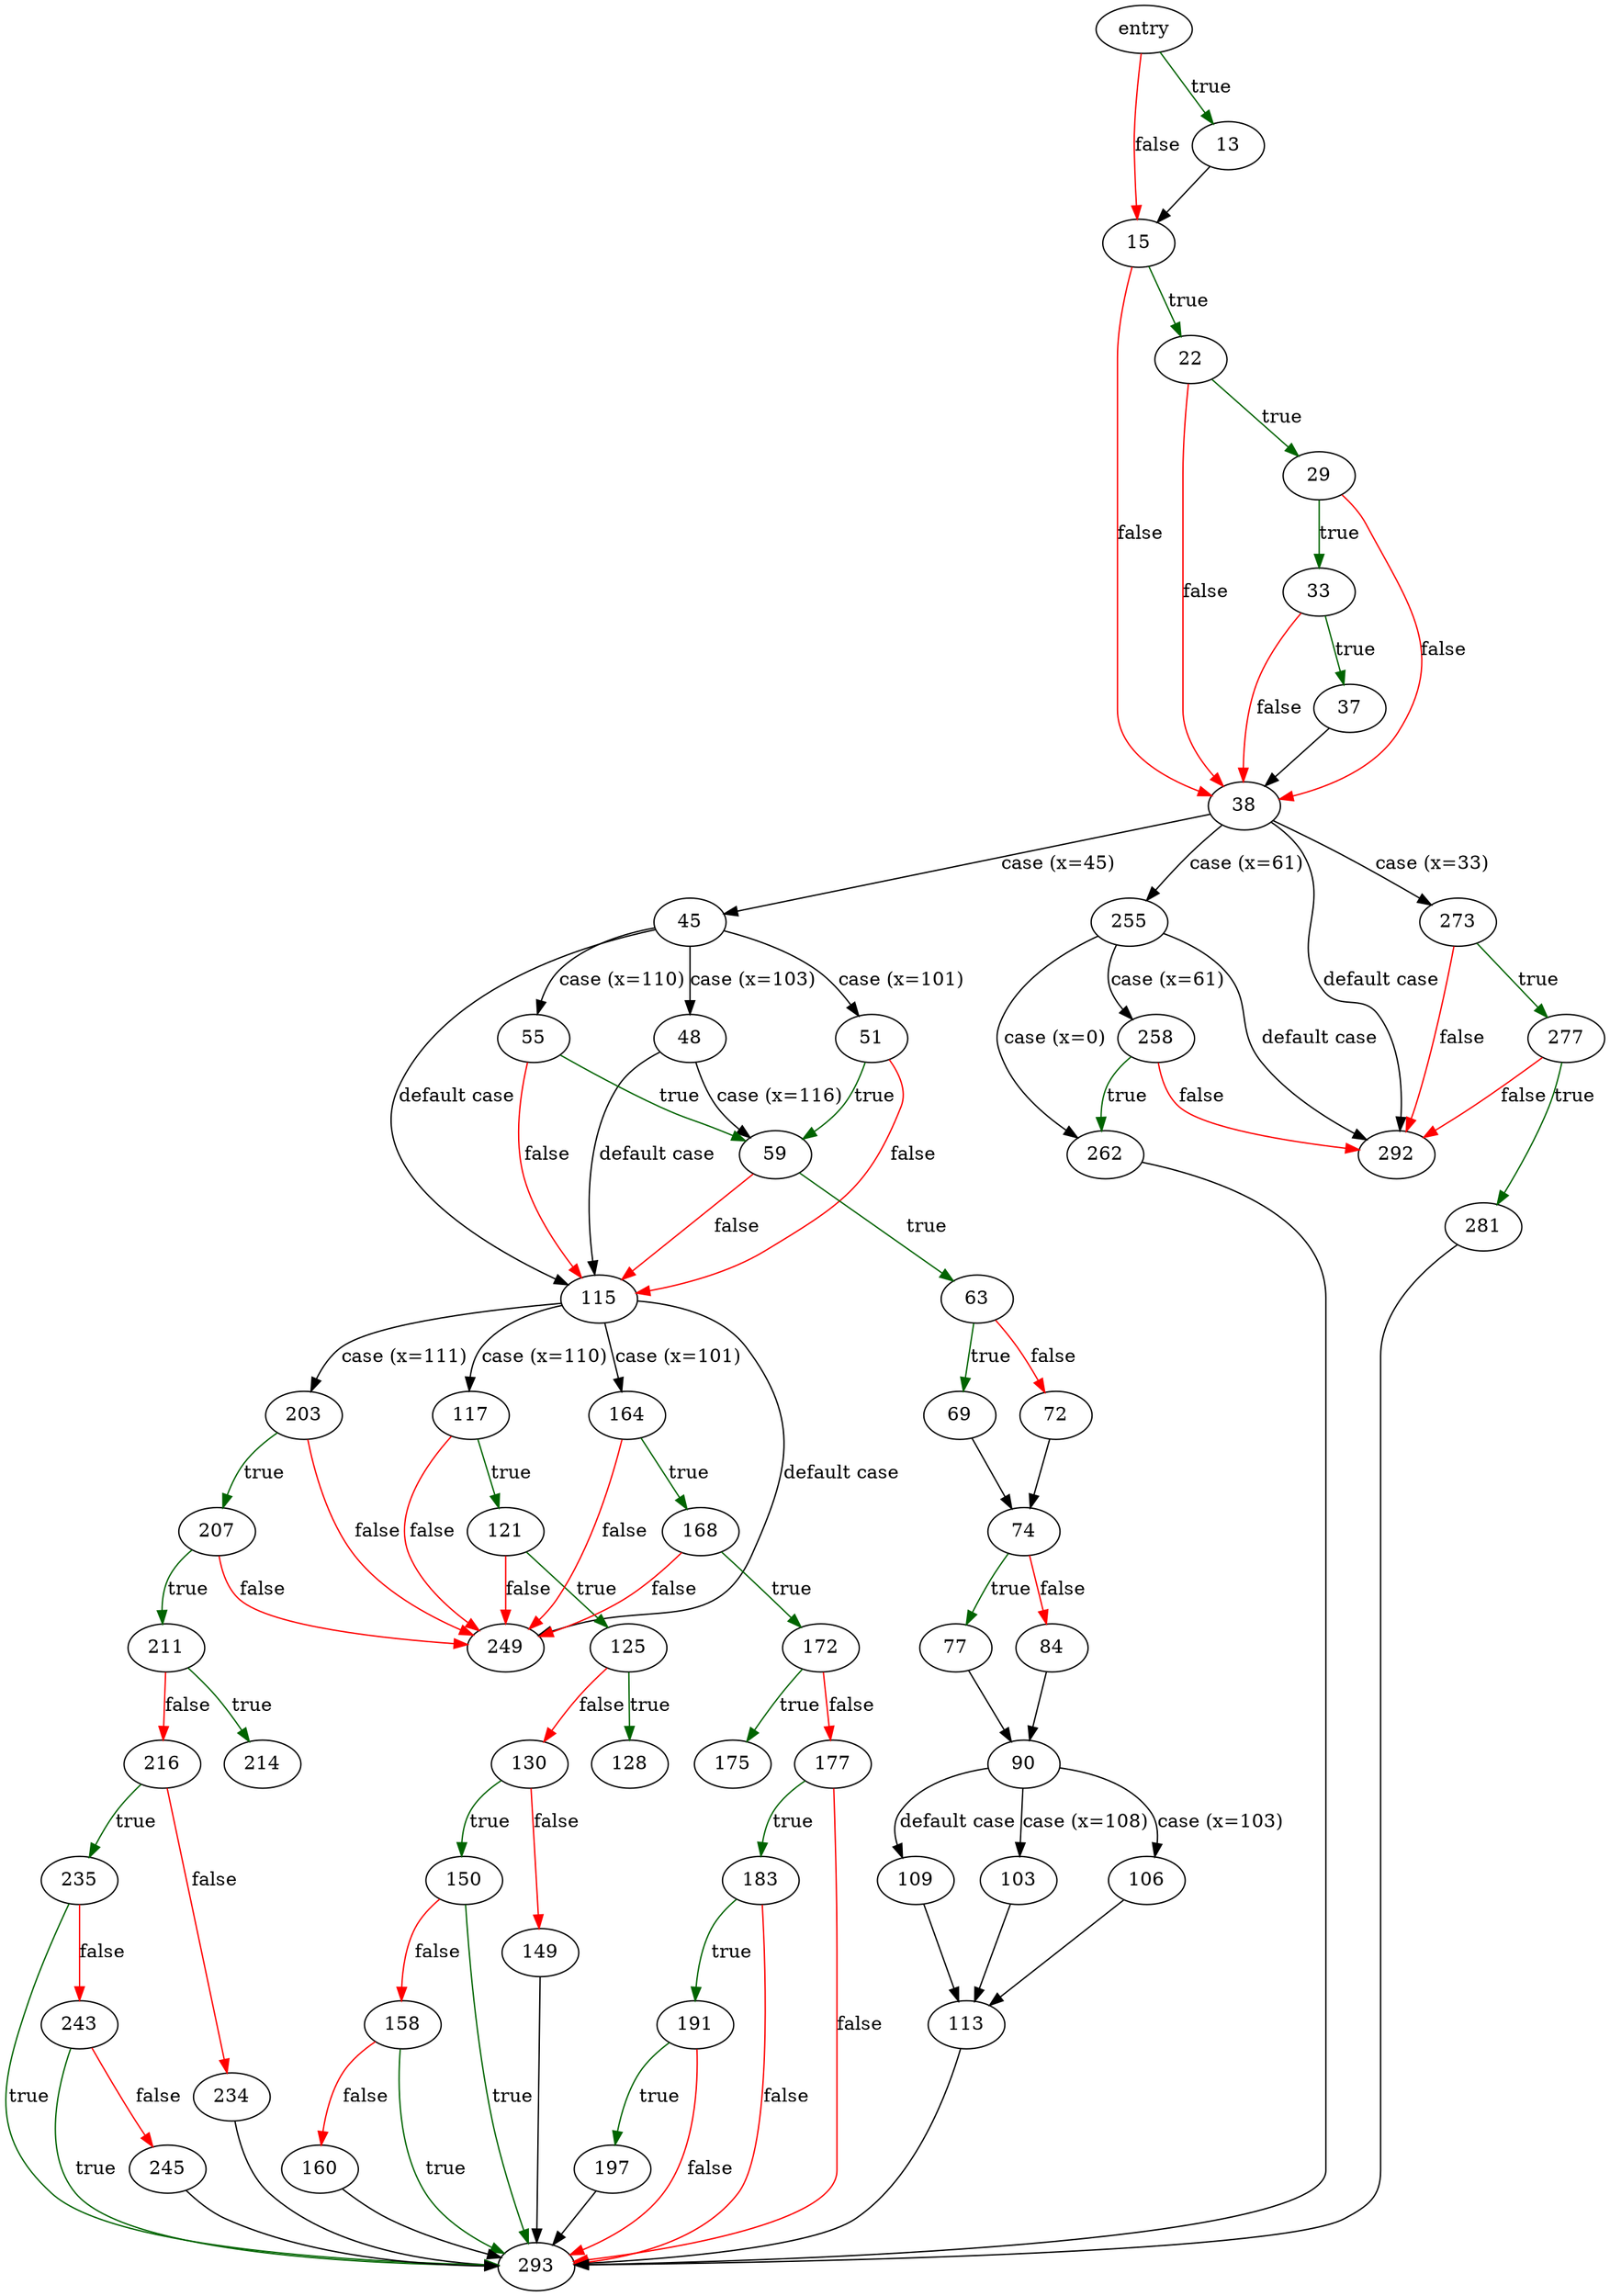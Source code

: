 digraph "binary_operator" {
	// Node definitions.
	1 [label=entry];
	13;
	15;
	22;
	29;
	33;
	37;
	38;
	45;
	48;
	51;
	55;
	59;
	63;
	69;
	72;
	74;
	77;
	84;
	90;
	103;
	106;
	109;
	113;
	115;
	117;
	121;
	125;
	128;
	130;
	149;
	150;
	158;
	160;
	164;
	168;
	172;
	175;
	177;
	183;
	191;
	197;
	203;
	207;
	211;
	214;
	216;
	234;
	235;
	243;
	245;
	249;
	255;
	258;
	262;
	273;
	277;
	281;
	292;
	293;

	// Edge definitions.
	1 -> 13 [
		color=darkgreen
		label=true
	];
	1 -> 15 [
		color=red
		label=false
	];
	13 -> 15;
	15 -> 22 [
		color=darkgreen
		label=true
	];
	15 -> 38 [
		color=red
		label=false
	];
	22 -> 29 [
		color=darkgreen
		label=true
	];
	22 -> 38 [
		color=red
		label=false
	];
	29 -> 33 [
		color=darkgreen
		label=true
	];
	29 -> 38 [
		color=red
		label=false
	];
	33 -> 37 [
		color=darkgreen
		label=true
	];
	33 -> 38 [
		color=red
		label=false
	];
	37 -> 38;
	38 -> 45 [label="case (x=45)"];
	38 -> 255 [label="case (x=61)"];
	38 -> 273 [label="case (x=33)"];
	38 -> 292 [label="default case"];
	45 -> 48 [label="case (x=103)"];
	45 -> 51 [label="case (x=101)"];
	45 -> 55 [label="case (x=110)"];
	45 -> 115 [label="default case"];
	48 -> 59 [label="case (x=116)"];
	48 -> 115 [label="default case"];
	51 -> 59 [
		color=darkgreen
		label=true
	];
	51 -> 115 [
		color=red
		label=false
	];
	55 -> 59 [
		color=darkgreen
		label=true
	];
	55 -> 115 [
		color=red
		label=false
	];
	59 -> 63 [
		color=darkgreen
		label=true
	];
	59 -> 115 [
		color=red
		label=false
	];
	63 -> 69 [
		color=darkgreen
		label=true
	];
	63 -> 72 [
		color=red
		label=false
	];
	69 -> 74;
	72 -> 74;
	74 -> 77 [
		color=darkgreen
		label=true
	];
	74 -> 84 [
		color=red
		label=false
	];
	77 -> 90;
	84 -> 90;
	90 -> 103 [label="case (x=108)"];
	90 -> 106 [label="case (x=103)"];
	90 -> 109 [label="default case"];
	103 -> 113;
	106 -> 113;
	109 -> 113;
	113 -> 293;
	115 -> 117 [label="case (x=110)"];
	115 -> 164 [label="case (x=101)"];
	115 -> 203 [label="case (x=111)"];
	115 -> 249 [label="default case"];
	117 -> 121 [
		color=darkgreen
		label=true
	];
	117 -> 249 [
		color=red
		label=false
	];
	121 -> 125 [
		color=darkgreen
		label=true
	];
	121 -> 249 [
		color=red
		label=false
	];
	125 -> 128 [
		color=darkgreen
		label=true
	];
	125 -> 130 [
		color=red
		label=false
	];
	130 -> 149 [
		color=red
		label=false
	];
	130 -> 150 [
		color=darkgreen
		label=true
	];
	149 -> 293;
	150 -> 158 [
		color=red
		label=false
	];
	150 -> 293 [
		color=darkgreen
		label=true
	];
	158 -> 160 [
		color=red
		label=false
	];
	158 -> 293 [
		color=darkgreen
		label=true
	];
	160 -> 293;
	164 -> 168 [
		color=darkgreen
		label=true
	];
	164 -> 249 [
		color=red
		label=false
	];
	168 -> 172 [
		color=darkgreen
		label=true
	];
	168 -> 249 [
		color=red
		label=false
	];
	172 -> 175 [
		color=darkgreen
		label=true
	];
	172 -> 177 [
		color=red
		label=false
	];
	177 -> 183 [
		color=darkgreen
		label=true
	];
	177 -> 293 [
		color=red
		label=false
	];
	183 -> 191 [
		color=darkgreen
		label=true
	];
	183 -> 293 [
		color=red
		label=false
	];
	191 -> 197 [
		color=darkgreen
		label=true
	];
	191 -> 293 [
		color=red
		label=false
	];
	197 -> 293;
	203 -> 207 [
		color=darkgreen
		label=true
	];
	203 -> 249 [
		color=red
		label=false
	];
	207 -> 211 [
		color=darkgreen
		label=true
	];
	207 -> 249 [
		color=red
		label=false
	];
	211 -> 214 [
		color=darkgreen
		label=true
	];
	211 -> 216 [
		color=red
		label=false
	];
	216 -> 234 [
		color=red
		label=false
	];
	216 -> 235 [
		color=darkgreen
		label=true
	];
	234 -> 293;
	235 -> 243 [
		color=red
		label=false
	];
	235 -> 293 [
		color=darkgreen
		label=true
	];
	243 -> 245 [
		color=red
		label=false
	];
	243 -> 293 [
		color=darkgreen
		label=true
	];
	245 -> 293;
	255 -> 258 [label="case (x=61)"];
	255 -> 262 [label="case (x=0)"];
	255 -> 292 [label="default case"];
	258 -> 262 [
		color=darkgreen
		label=true
	];
	258 -> 292 [
		color=red
		label=false
	];
	262 -> 293;
	273 -> 277 [
		color=darkgreen
		label=true
	];
	273 -> 292 [
		color=red
		label=false
	];
	277 -> 281 [
		color=darkgreen
		label=true
	];
	277 -> 292 [
		color=red
		label=false
	];
	281 -> 293;
}